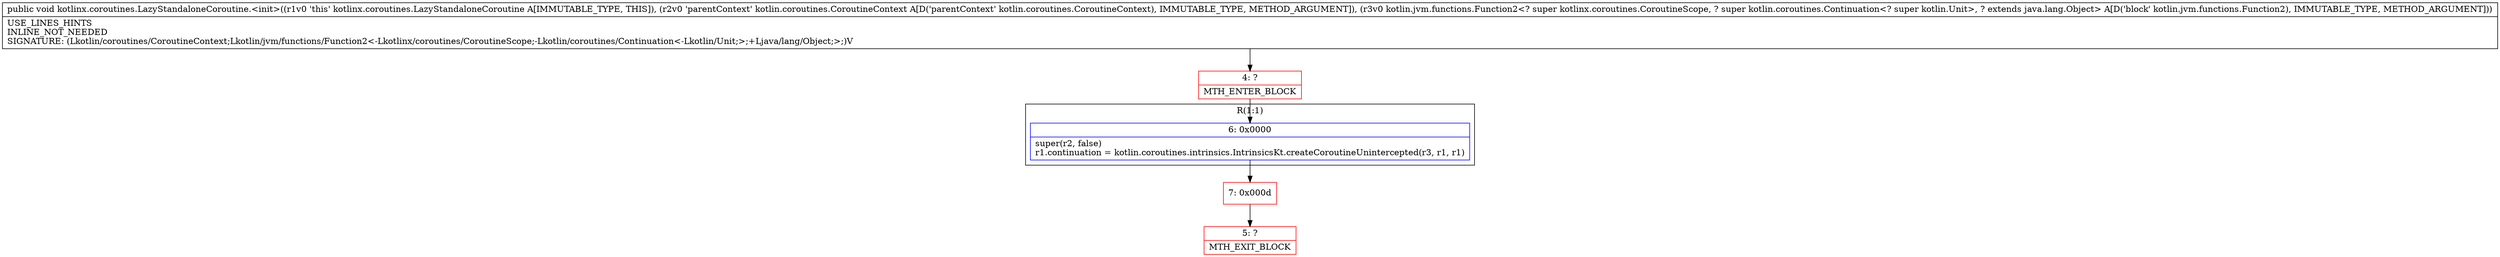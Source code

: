 digraph "CFG forkotlinx.coroutines.LazyStandaloneCoroutine.\<init\>(Lkotlin\/coroutines\/CoroutineContext;Lkotlin\/jvm\/functions\/Function2;)V" {
subgraph cluster_Region_1379501542 {
label = "R(1:1)";
node [shape=record,color=blue];
Node_6 [shape=record,label="{6\:\ 0x0000|super(r2, false)\lr1.continuation = kotlin.coroutines.intrinsics.IntrinsicsKt.createCoroutineUnintercepted(r3, r1, r1)\l}"];
}
Node_4 [shape=record,color=red,label="{4\:\ ?|MTH_ENTER_BLOCK\l}"];
Node_7 [shape=record,color=red,label="{7\:\ 0x000d}"];
Node_5 [shape=record,color=red,label="{5\:\ ?|MTH_EXIT_BLOCK\l}"];
MethodNode[shape=record,label="{public void kotlinx.coroutines.LazyStandaloneCoroutine.\<init\>((r1v0 'this' kotlinx.coroutines.LazyStandaloneCoroutine A[IMMUTABLE_TYPE, THIS]), (r2v0 'parentContext' kotlin.coroutines.CoroutineContext A[D('parentContext' kotlin.coroutines.CoroutineContext), IMMUTABLE_TYPE, METHOD_ARGUMENT]), (r3v0 kotlin.jvm.functions.Function2\<? super kotlinx.coroutines.CoroutineScope, ? super kotlin.coroutines.Continuation\<? super kotlin.Unit\>, ? extends java.lang.Object\> A[D('block' kotlin.jvm.functions.Function2), IMMUTABLE_TYPE, METHOD_ARGUMENT]))  | USE_LINES_HINTS\lINLINE_NOT_NEEDED\lSIGNATURE: (Lkotlin\/coroutines\/CoroutineContext;Lkotlin\/jvm\/functions\/Function2\<\-Lkotlinx\/coroutines\/CoroutineScope;\-Lkotlin\/coroutines\/Continuation\<\-Lkotlin\/Unit;\>;+Ljava\/lang\/Object;\>;)V\l}"];
MethodNode -> Node_4;Node_6 -> Node_7;
Node_4 -> Node_6;
Node_7 -> Node_5;
}

